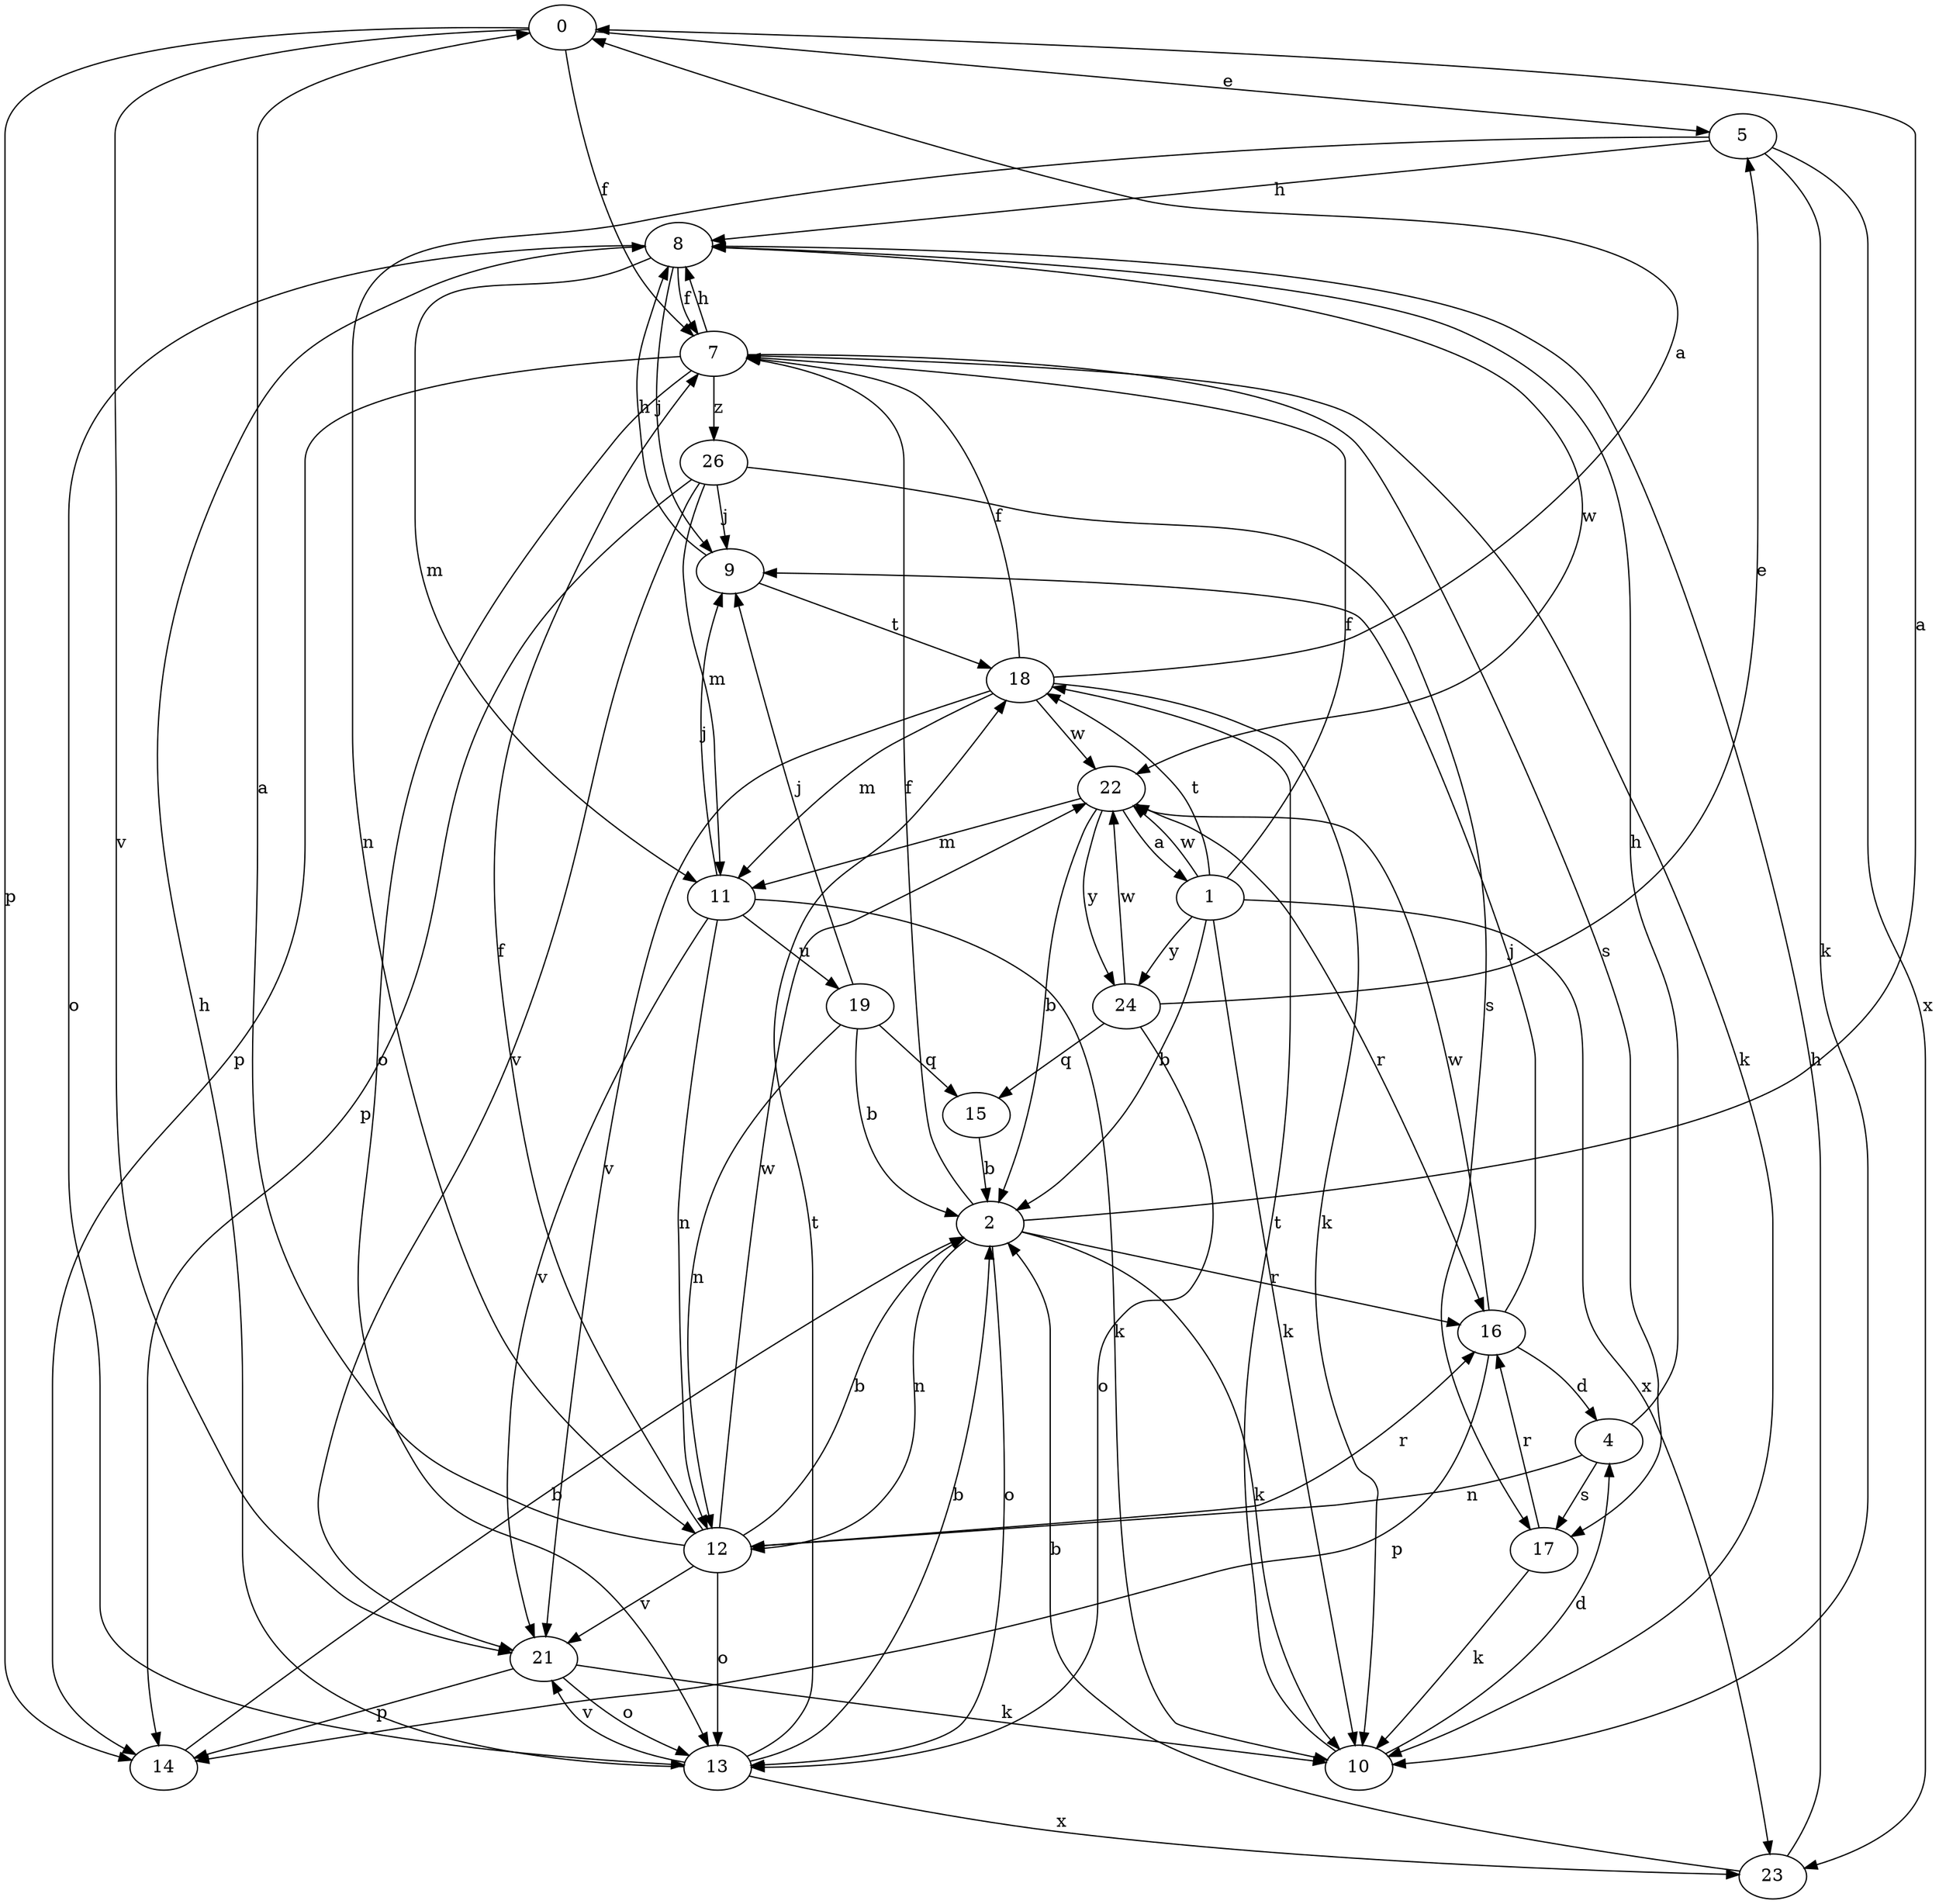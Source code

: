 strict digraph  {
0;
1;
2;
4;
5;
7;
8;
9;
10;
11;
12;
13;
14;
15;
16;
17;
18;
19;
21;
22;
23;
24;
26;
0 -> 5  [label=e];
0 -> 7  [label=f];
0 -> 14  [label=p];
0 -> 21  [label=v];
1 -> 2  [label=b];
1 -> 7  [label=f];
1 -> 10  [label=k];
1 -> 18  [label=t];
1 -> 22  [label=w];
1 -> 23  [label=x];
1 -> 24  [label=y];
2 -> 0  [label=a];
2 -> 7  [label=f];
2 -> 10  [label=k];
2 -> 12  [label=n];
2 -> 13  [label=o];
2 -> 16  [label=r];
4 -> 8  [label=h];
4 -> 12  [label=n];
4 -> 17  [label=s];
5 -> 8  [label=h];
5 -> 10  [label=k];
5 -> 12  [label=n];
5 -> 23  [label=x];
7 -> 8  [label=h];
7 -> 10  [label=k];
7 -> 13  [label=o];
7 -> 14  [label=p];
7 -> 17  [label=s];
7 -> 26  [label=z];
8 -> 7  [label=f];
8 -> 9  [label=j];
8 -> 11  [label=m];
8 -> 13  [label=o];
8 -> 22  [label=w];
9 -> 8  [label=h];
9 -> 18  [label=t];
10 -> 4  [label=d];
10 -> 18  [label=t];
11 -> 9  [label=j];
11 -> 10  [label=k];
11 -> 12  [label=n];
11 -> 19  [label=u];
11 -> 21  [label=v];
12 -> 0  [label=a];
12 -> 2  [label=b];
12 -> 7  [label=f];
12 -> 13  [label=o];
12 -> 16  [label=r];
12 -> 21  [label=v];
12 -> 22  [label=w];
13 -> 2  [label=b];
13 -> 8  [label=h];
13 -> 18  [label=t];
13 -> 21  [label=v];
13 -> 23  [label=x];
14 -> 2  [label=b];
15 -> 2  [label=b];
16 -> 4  [label=d];
16 -> 9  [label=j];
16 -> 14  [label=p];
16 -> 22  [label=w];
17 -> 10  [label=k];
17 -> 16  [label=r];
18 -> 0  [label=a];
18 -> 7  [label=f];
18 -> 10  [label=k];
18 -> 11  [label=m];
18 -> 21  [label=v];
18 -> 22  [label=w];
19 -> 2  [label=b];
19 -> 9  [label=j];
19 -> 12  [label=n];
19 -> 15  [label=q];
21 -> 10  [label=k];
21 -> 13  [label=o];
21 -> 14  [label=p];
22 -> 1  [label=a];
22 -> 2  [label=b];
22 -> 11  [label=m];
22 -> 16  [label=r];
22 -> 24  [label=y];
23 -> 2  [label=b];
23 -> 8  [label=h];
24 -> 5  [label=e];
24 -> 13  [label=o];
24 -> 15  [label=q];
24 -> 22  [label=w];
26 -> 9  [label=j];
26 -> 11  [label=m];
26 -> 14  [label=p];
26 -> 17  [label=s];
26 -> 21  [label=v];
}
